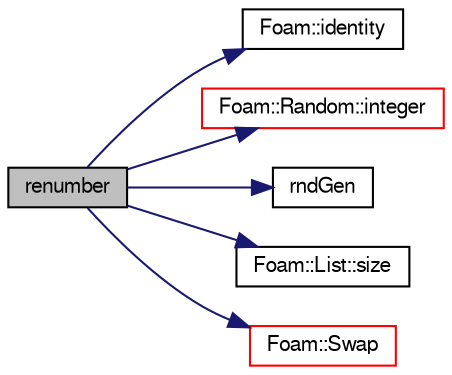 digraph "renumber"
{
  bgcolor="transparent";
  edge [fontname="FreeSans",fontsize="10",labelfontname="FreeSans",labelfontsize="10"];
  node [fontname="FreeSans",fontsize="10",shape=record];
  rankdir="LR";
  Node30 [label="renumber",height=0.2,width=0.4,color="black", fillcolor="grey75", style="filled", fontcolor="black"];
  Node30 -> Node31 [color="midnightblue",fontsize="10",style="solid",fontname="FreeSans"];
  Node31 [label="Foam::identity",height=0.2,width=0.4,color="black",URL="$a21124.html#a36af96cb841435845fffb4fe69208490",tooltip="Create identity map (map[i] == i) of given length. "];
  Node30 -> Node32 [color="midnightblue",fontsize="10",style="solid",fontname="FreeSans"];
  Node32 [label="Foam::Random::integer",height=0.2,width=0.4,color="red",URL="$a28138.html#a447eb901d94eb15fa96d59283c84f773",tooltip="label [lower..upper] "];
  Node30 -> Node34 [color="midnightblue",fontsize="10",style="solid",fontname="FreeSans"];
  Node34 [label="rndGen",height=0.2,width=0.4,color="black",URL="$a38939.html#ab8597af4c8d0209c2e0c9b1982782bfb"];
  Node30 -> Node35 [color="midnightblue",fontsize="10",style="solid",fontname="FreeSans"];
  Node35 [label="Foam::List::size",height=0.2,width=0.4,color="black",URL="$a25694.html#a8a5f6fa29bd4b500caf186f60245b384",tooltip="Override size to be inconsistent with allocated storage. "];
  Node30 -> Node36 [color="midnightblue",fontsize="10",style="solid",fontname="FreeSans"];
  Node36 [label="Foam::Swap",height=0.2,width=0.4,color="red",URL="$a21124.html#ac6e6a40a7bda559df02d5ab6cc6f7e00"];
}

